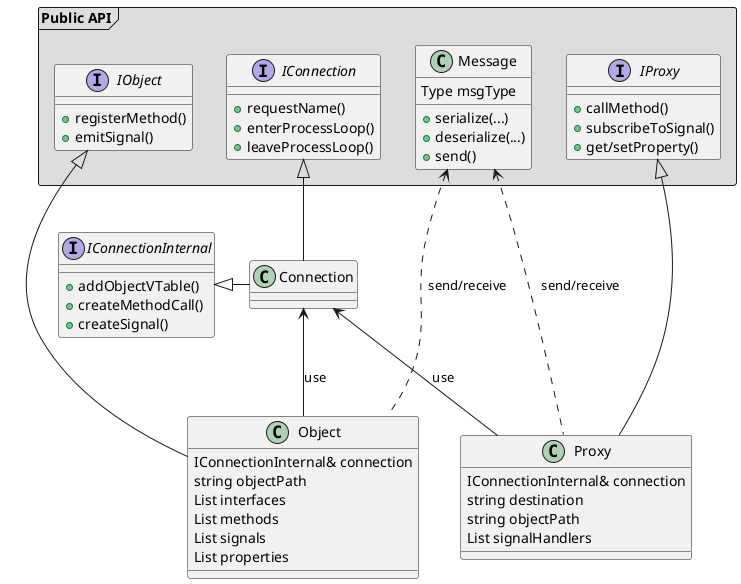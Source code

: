 @startuml

package "Public API" <<frame>> #DDDDDD {
interface IConnection {
  +requestName()
  +enterProcessLoop()
  +leaveProcessLoop()
}

interface IObject {
  +registerMethod()
  +emitSignal()
}

interface IProxy {
  +callMethod()
  +subscribeToSignal()
  +get/setProperty()
}

class Message {
  +serialize(...)
  +deserialize(...)
  +send()
  Type msgType
}
}

interface IConnectionInternal {
  +addObjectVTable()
  +createMethodCall()
  +createSignal()
}

class Connection {
}

class Object {
  IConnectionInternal& connection
  string objectPath
  List interfaces
  List methods
  List signals
  List properties
}

class Proxy {
  IConnectionInternal& connection
  string destination
  string objectPath
  List signalHandlers
}

IConnection <|-- Connection
IConnectionInternal  <|- Connection
IObject <|-- Object
IProxy <|-- Proxy
Connection <-- Object : "use"
Connection <-- Proxy : "use"
Message <.. Object : "send/receive"
Message <.. Proxy : "send/receive"

@enduml
